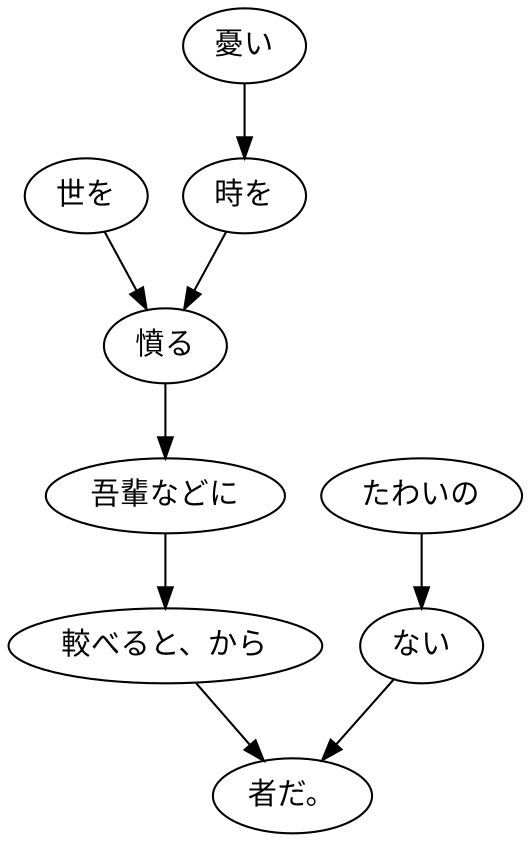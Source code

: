 digraph graph3901 {
	node0 [label="世を"];
	node1 [label="憂い"];
	node2 [label="時を"];
	node3 [label="憤る"];
	node4 [label="吾輩などに"];
	node5 [label="較べると、から"];
	node6 [label="たわいの"];
	node7 [label="ない"];
	node8 [label="者だ。"];
	node0 -> node3;
	node1 -> node2;
	node2 -> node3;
	node3 -> node4;
	node4 -> node5;
	node5 -> node8;
	node6 -> node7;
	node7 -> node8;
}
